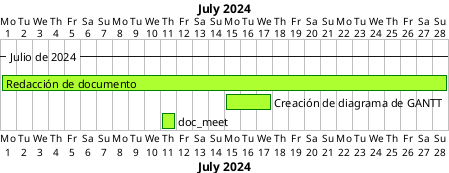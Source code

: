 @startgantt "July - 2024"

project starts the 2024/07/01

<style>
ganttDiagram {
    task {
        BackGroundColor GreenYellow
        LineColor Green
        unstarted {
            BackGroundColor Fuchsia
            LineColor FireBrick
        }
    }
}
</style>

-- Julio de 2024 --
[Redacción de documento] as [doc] requires 28 days
[Creación de diagrama de GANTT] as [doc_gantt] requires 3 days

[doc_gantt] starts 2024-07-15
[doc_meet] starts 2024-07-11

[Reunión agendada] as [doc_meet] requires 1 days

@endgantt